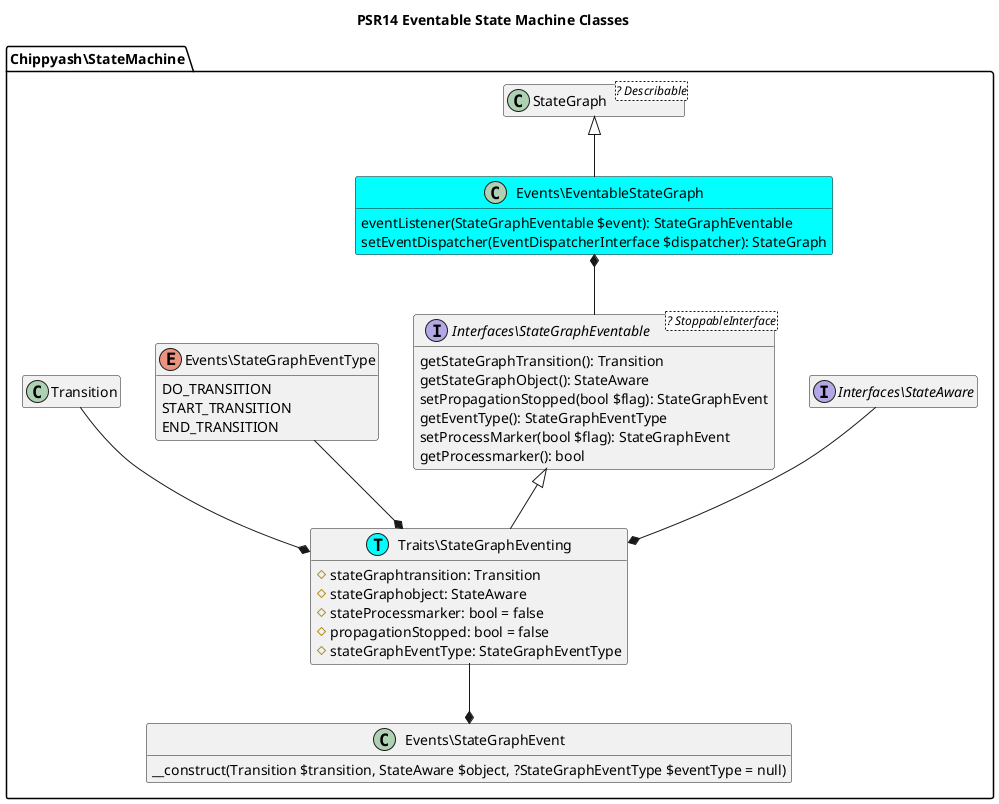 @startuml
hide empty members
title PSR14 Eventable State Machine Classes
namespace Chippyash\StateMachine {
    interface "Interfaces\StateAware" as StateAware

    interface "Interfaces\StateGraphEventable" as StateGraphEventable <? StoppableInterface>{
        getStateGraphTransition(): Transition
        getStateGraphObject(): StateAware
        setPropagationStopped(bool $flag): StateGraphEvent
        getEventType(): StateGraphEventType
        setProcessMarker(bool $flag): StateGraphEvent
        getProcessmarker(): bool
    }

    class "Traits\StateGraphEventing" as StateGraphEventing << (T, cyan) >> {
        #stateGraphtransition: Transition
        #stateGraphobject: StateAware
        #stateProcessmarker: bool = false
        #propagationStopped: bool = false
        #stateGraphEventType: StateGraphEventType
    }
    StateGraphEventable <|-- StateGraphEventing

    class StateGraph <? Describable>

    class "Events\EventableStateGraph" as EventableStateGraph #cyan {
        eventListener(StateGraphEventable $event): StateGraphEventable
        setEventDispatcher(EventDispatcherInterface $dispatcher): StateGraph
    }

    StateGraph <|-- EventableStateGraph
    EventableStateGraph *-- StateGraphEventable


    class "Events\StateGraphEvent" as StateGraphEvent {
        __construct(Transition $transition, StateAware $object, ?StateGraphEventType $eventType = null)
    }
    StateGraphEventing --* StateGraphEvent

    enum "Events\StateGraphEventType" as StateGraphEventType {
        DO_TRANSITION
        START_TRANSITION
        END_TRANSITION
    }
    StateGraphEventType --* StateGraphEventing
    Transition --* StateGraphEventing
    StateAware --* StateGraphEventing
}
@enduml
